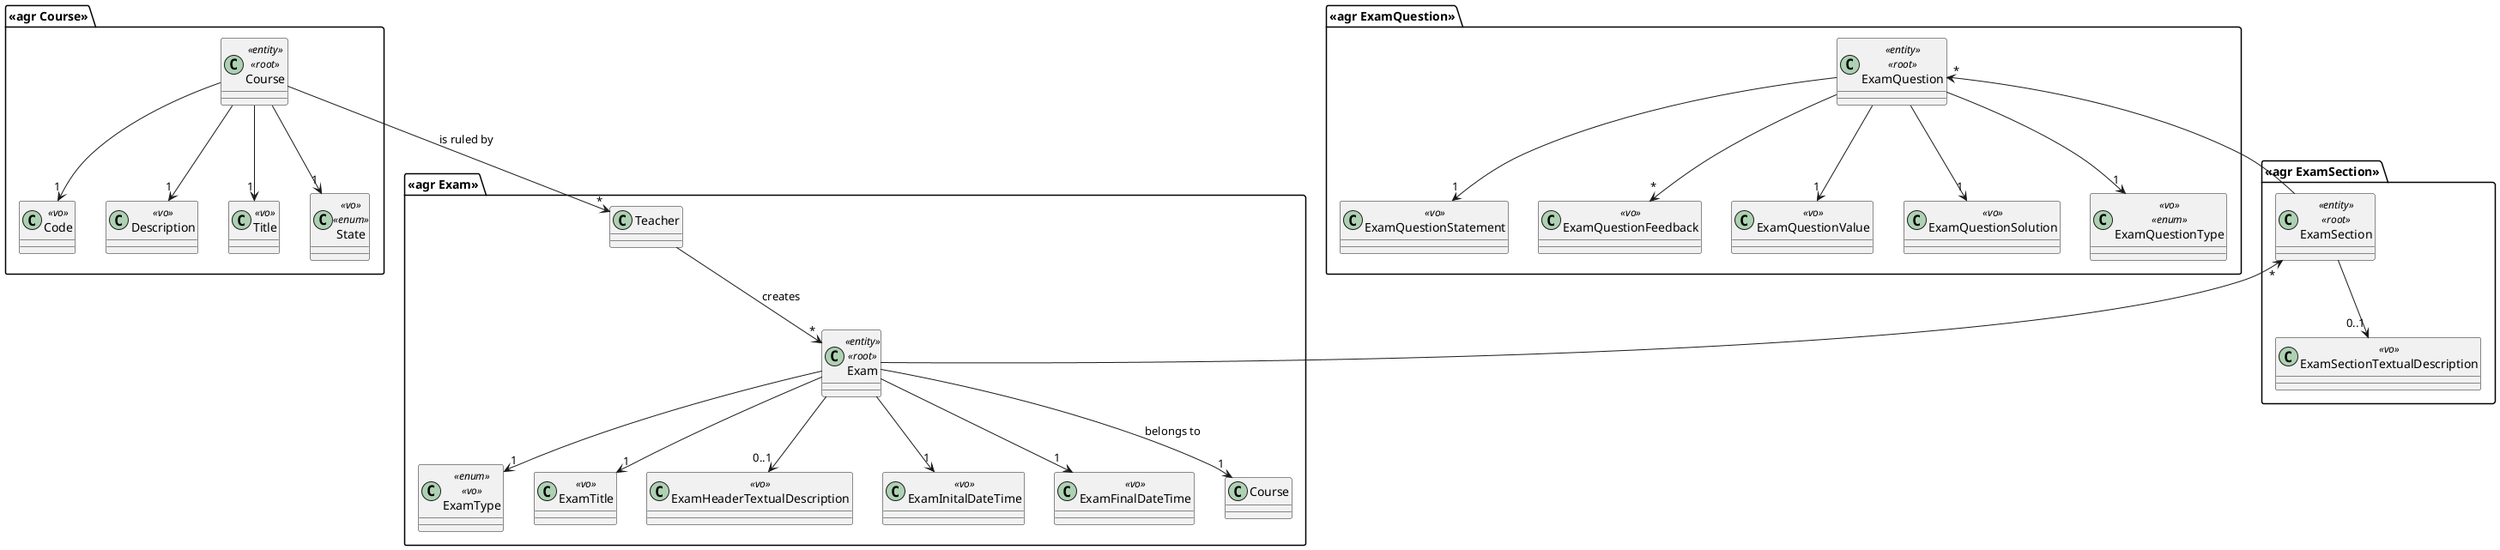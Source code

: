 @startuml

package "<<agr Exam>>"{
    class Exam  <<entity>><<root>> {}
    class ExamType <<enum>><<vo>>{}
    class ExamTitle <<vo>>{}
    class ExamHeaderTextualDescription <<vo>>{}
    class ExamInitalDateTime <<vo>> {}
    class ExamFinalDateTime <<vo>>{}

    Teacher --> "*" Exam : creates
    Exam --> "1" ExamTitle
    Exam --> "0..1" ExamHeaderTextualDescription
    Exam --> "1" Course : belongs to
    Exam --> "1" ExamType
    Exam --> "1" ExamInitalDateTime
    Exam --> "1" ExamFinalDateTime

}

package "<<agr ExamSection>>"{
    class ExamSection <<entity>><<root>> {}
    class ExamSectionTextualDescription <<vo>>{}

    ExamSection "*" <-- Exam
    ExamSection --> "0..1" ExamSectionTextualDescription
}

package "<<agr ExamQuestion>>"{
    class ExamQuestion <<entity>><<root>>{}
    class ExamQuestionStatement <<vo>>{}
    class ExamQuestionFeedback <<vo>>{}
    class ExamQuestionValue <<vo>>{}
    class ExamQuestionSolution<<vo>>{}
    class ExamQuestionType <<vo>><<enum>>{}

    ExamQuestion "*" <-- ExamSection
    ExamQuestion --> "1" ExamQuestionValue
    ExamQuestion --> "*" ExamQuestionFeedback
    ExamQuestion --> "1" ExamQuestionSolution
    ExamQuestion --> "1" ExamQuestionType
    ExamQuestion --> "1" ExamQuestionStatement

}

package "<<agr Course>>"{
    class Course<<entity>><<root>>{}
    class Code <<vo>>
    class Description<<vo>>{}
    class Title<<vo>>{}
    class State<<vo>><<enum>>{}

    Course  --> "1" State
    Course  -down-> "1" Title
    Course  -down-> "1" Description
    Course  -down-> "1" Code
    Course --> "*" Teacher : is ruled by


}

@enduml